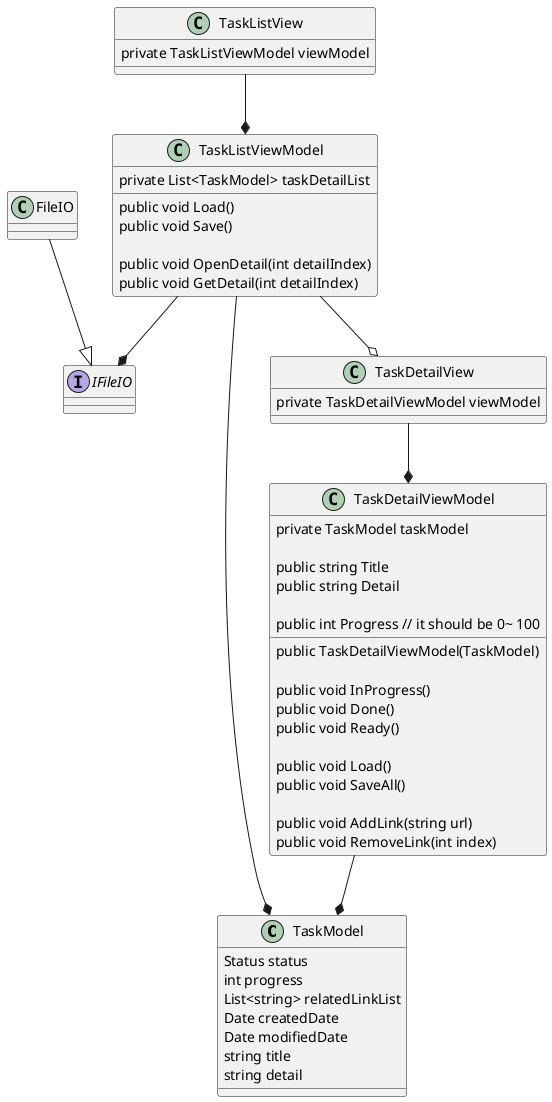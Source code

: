 @startuml
class TaskModel
class TaskDetailViewModel
class TaskListViewModel

class TaskDetailView
class TaskListView

interface IFileIO

class FileIO

class TaskModel {
    Status status
    int progress
    List<string> relatedLinkList
    Date createdDate
    Date modifiedDate
    string title
    string detail
}

class TaskDetailViewModel{
    private TaskModel taskModel

    public string Title
    public string Detail

    public int Progress // it should be 0~ 100

    public TaskDetailViewModel(TaskModel)

    public void InProgress()
    public void Done()
    public void Ready()

    public void Load()
    public void SaveAll()

    public void AddLink(string url)
    public void RemoveLink(int index)
}

class TaskListViewModel{
    private List<TaskModel> taskDetailList
    
    public void Load()
    public void Save()

    public void OpenDetail(int detailIndex)
    public void GetDetail(int detailIndex)
}

class TaskListView{
    private TaskListViewModel viewModel
}

class TaskDetailView{
    private TaskDetailViewModel viewModel
}

FileIO --|> IFileIO

TaskListViewModel --* IFileIO

TaskDetailViewModel --* TaskModel

TaskDetailView --* TaskDetailViewModel

TaskListViewModel --o TaskDetailView

TaskListView --* TaskListViewModel
TaskListViewModel --* TaskModel

@enduml